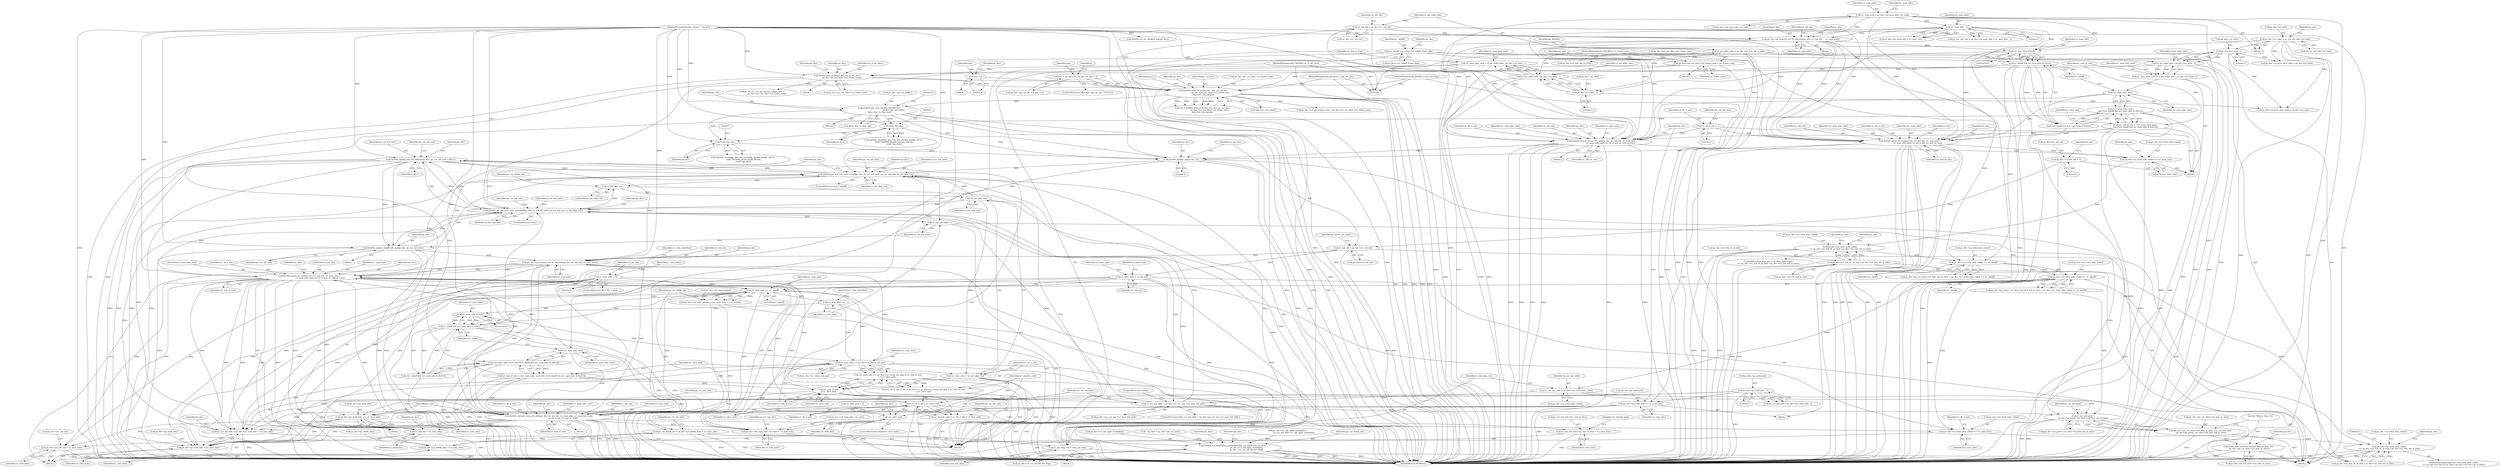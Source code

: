 digraph "0_Android_4a524d3a8ae9aa20c36430008e6bd429443f8f1d_1@API" {
"1001061" [label="(Call,ih264d_update_nnz_for_skipmb(ps_dec, ps_cur_mb_info, CAVLC))"];
"1000990" [label="(Call,ih264d_get_mb_info_cavlc_mbaff(ps_dec, i2_cur_mb_addr, ps_cur_mb_info, i2_mb_skip_run))"];
"1001061" [label="(Call,ih264d_update_nnz_for_skipmb(ps_dec, ps_cur_mb_info, CAVLC))"];
"1000996" [label="(Call,ih264d_get_mb_info_cavlc_nonmbaff(ps_dec, i2_cur_mb_addr, ps_cur_mb_info, i2_mb_skip_run))"];
"1000892" [label="(Call,ih264d_update_qp(ps_dec, 0))"];
"1000645" [label="(Call,ih264d_decode_recon_tfr_nmb(ps_dec, u1_mb_idx, u1_num_mbs,\n                             u1_num_mbs_next, u1_tfr_n_mb, u1_end_of_row))"];
"1000584" [label="(Call,ps_dec->pf_mvpred_ref_tfr_nby2mb(ps_dec, u1_mb_idx,    u1_num_mbs))"];
"1000130" [label="(MethodParameterIn,dec_struct_t * ps_dec)"];
"1000141" [label="(Call,u1_mb_idx = ps_dec->u1_mb_idx)"];
"1000487" [label="(Call,u1_num_mbs = ps_dec->u4_num_mbs_cur_nmb)"];
"1000501" [label="(Call,u1_num_mbs - 1)"];
"1000612" [label="(Call,u1_num_mbs & 0x01)"];
"1000607" [label="(Call,!u1_num_mbs_next)"];
"1000595" [label="(Call,u1_num_mbs_next = i2_pic_wdin_mbs - ps_dec->u2_mbx - 1)"];
"1000597" [label="(Call,i2_pic_wdin_mbs - ps_dec->u2_mbx - 1)"];
"1000150" [label="(Call,i2_pic_wdin_mbs = ps_dec->u2_frm_wd_in_mbs)"];
"1000599" [label="(Call,ps_dec->u2_mbx - 1)"];
"1000538" [label="(Call,ps_dec->u2_mbx = ps_cur_mb_info->u2_mbx)"];
"1000618" [label="(Call,u1_tfr_n_mb = 1)"];
"1000604" [label="(Call,u1_end_of_row = (!u1_num_mbs_next)\n && (!(u1_mbaff && (u1_num_mbs & 0x01))))"];
"1000606" [label="(Call,(!u1_num_mbs_next)\n && (!(u1_mbaff && (u1_num_mbs & 0x01))))"];
"1000609" [label="(Call,!(u1_mbaff && (u1_num_mbs & 0x01)))"];
"1000610" [label="(Call,u1_mbaff && (u1_num_mbs & 0x01))"];
"1000189" [label="(Call,u1_mbaff = ps_slice->u1_mbaff_frame_flag)"];
"1000631" [label="(Call,ih264d_parse_tfr_nmb(ps_dec, u1_mb_idx, u1_num_mbs,\n                            u1_num_mbs_next, u1_tfr_n_mb, u1_end_of_row))"];
"1000412" [label="(Call,(void *)ps_dec)"];
"1000357" [label="(Call,ih264d_get_next_display_field(ps_dec,\n                                              ps_dec->ps_out_buffer,\n &(ps_dec->s_disp_op)))"];
"1000318" [label="(Call,ih264d_start_of_pic(ps_dec, poc, ps_cur_poc,\n                        ps_dec->ps_cur_slice->u2_frame_num,\n &ps_dec->ps_pps[j]))"];
"1000227" [label="(Call,ih264d_end_of_pic(ps_dec, u1_is_idr_slice,\n                ps_dec->ps_cur_slice->u2_frame_num))"];
"1000132" [label="(MethodParameterIn,UWORD8 u1_is_idr_slice)"];
"1000214" [label="(Call,ps_dec->ps_cur_slice->u2_frame_num = u2_frame_num)"];
"1000133" [label="(MethodParameterIn,UWORD16 u2_frame_num)"];
"1000250" [label="(Call,poc = 0)"];
"1000281" [label="(Call,poc = ps_dec->ps_cur_pic->i4_poc + 2)"];
"1000134" [label="(MethodParameterIn,pocstruct_t *ps_cur_poc)"];
"1000456" [label="(Call,(void *)ps_dec)"];
"1001172" [label="(Call,ih264d_parse_tfr_nmb(ps_dec, u1_mb_idx, u1_num_mbs,\n                                     u1_num_mbs_next, u1_tfr_n_mb, u1_end_of_row))"];
"1001148" [label="(Call,ps_dec->pf_mvpred_ref_tfr_nby2mb(ps_dec, u1_mb_idx, u1_num_mbs))"];
"1001089" [label="(Call,ih264d_update_mbaff_left_nnz(ps_dec, ps_cur_mb_info))"];
"1001203" [label="(Call,u1_mb_idx = u1_num_mbs)"];
"1001200" [label="(Call,u1_num_mbs = 0)"];
"1001186" [label="(Call,ih264d_decode_recon_tfr_nmb(ps_dec, u1_mb_idx, u1_num_mbs, u1_num_mbs_next,\n                                             u1_tfr_n_mb, u1_end_of_row))"];
"1001112" [label="(Call,!u1_num_mbs_next)"];
"1001100" [label="(Call,u1_num_mbs_next = i2_pic_wdin_mbs - ps_dec->u2_mbx - 1)"];
"1001102" [label="(Call,i2_pic_wdin_mbs - ps_dec->u2_mbx - 1)"];
"1001104" [label="(Call,ps_dec->u2_mbx - 1)"];
"1001137" [label="(Call,u1_tfr_n_mb || u1_slice_end)"];
"1001124" [label="(Call,u1_tfr_n_mb = (u1_num_mbs == ps_dec->u1_recon_mb_grp) || u1_end_of_row\n || u1_slice_end)"];
"1001126" [label="(Call,(u1_num_mbs == ps_dec->u1_recon_mb_grp) || u1_end_of_row\n || u1_slice_end)"];
"1001127" [label="(Call,u1_num_mbs == ps_dec->u1_recon_mb_grp)"];
"1001117" [label="(Call,u1_num_mbs & 0x01)"];
"1001094" [label="(Call,u1_num_mbs++)"];
"1000963" [label="(Call,u1_num_mbs >> u1_mbaff)"];
"1000905" [label="(Call,u1_num_mbs = u1_mb_idx)"];
"1000895" [label="(Call,u1_mb_idx = ps_dec->u1_mb_idx)"];
"1000657" [label="(Call,ps_dec->u1_mb_idx = 0)"];
"1001115" [label="(Call,u1_mbaff && (u1_num_mbs & 0x01))"];
"1000809" [label="(Call,ps_dec->u2_total_mbs_coded << u1_mbaff)"];
"1000783" [label="(Call,ps_dec->u2_total_mbs_coded << u1_mbaff)"];
"1000668" [label="(Call,ps_dec->u2_total_mbs_coded\n >= ps_dec->u2_frm_ht_in_mbs * ps_dec->u2_frm_wd_in_mbs)"];
"1000652" [label="(Call,ps_dec->u2_total_mbs_coded += u1_num_mbs)"];
"1000672" [label="(Call,ps_dec->u2_frm_ht_in_mbs * ps_dec->u2_frm_wd_in_mbs)"];
"1001132" [label="(Call,u1_end_of_row\n || u1_slice_end)"];
"1001109" [label="(Call,u1_end_of_row = (!u1_num_mbs_next) && (!(u1_mbaff && (u1_num_mbs & 0x01))))"];
"1001111" [label="(Call,(!u1_num_mbs_next) && (!(u1_mbaff && (u1_num_mbs & 0x01))))"];
"1001114" [label="(Call,!(u1_mbaff && (u1_num_mbs & 0x01)))"];
"1001120" [label="(Call,u1_slice_end = !i2_mb_skip_run)"];
"1001122" [label="(Call,!i2_mb_skip_run)"];
"1001077" [label="(Call,i2_mb_skip_run--)"];
"1000934" [label="(Call,i2_cur_mb_addr > ps_dec->ps_cur_sps->u2_max_mb_addr)"];
"1000920" [label="(Call,i2_cur_mb_addr = ps_dec->u2_total_mbs_coded)"];
"1001092" [label="(Call,i2_cur_mb_addr++)"];
"1000942" [label="(Call,ps_cur_mb_info = ps_dec->ps_nmb_info + u1_num_mbs)"];
"1000638" [label="(Call,ps_dec->ps_nmb_info += u1_num_mbs)"];
"1000513" [label="(Call,ps_dec->ps_nmb_info - 1)"];
"1001179" [label="(Call,ps_dec->ps_nmb_info +=  u1_num_mbs)"];
"1000925" [label="(Call,i2_mb_skip_run = num_mb_skip)"];
"1000131" [label="(MethodParameterIn,WORD32 num_mb_skip)"];
"1000929" [label="(Call,!u1_slice_end)"];
"1001135" [label="(Call,u1_decode_nmb = u1_tfr_n_mb || u1_slice_end)"];
"1001140" [label="(Call,ps_cur_mb_info->u1_end_of_slice = u1_slice_end)"];
"1000944" [label="(Call,ps_dec->ps_nmb_info + u1_num_mbs)"];
"1000949" [label="(Call,ps_dec->u4_num_mbs_cur_nmb = u1_num_mbs)"];
"1000959" [label="(Call,ps_dec->u4_num_pmbair = (u1_num_mbs >> u1_mbaff))"];
"1000966" [label="(Call,ps_cur_deblk_mb = ps_dec->ps_deblk_mbn + u1_num_mbs)"];
"1001008" [label="(Call,ih264d_set_deblocking_parameters(ps_cur_deblk_mb, ps_slice,\n                                             ps_dec->u1_mb_ngbr_availablity,\n                                             ps_dec->u1_cur_mb_fld_dec_flag))"];
"1000968" [label="(Call,ps_dec->ps_deblk_mbn + u1_num_mbs)"];
"1001193" [label="(Call,ps_dec->u2_total_mbs_coded += u1_num_mbs)"];
"1001265" [label="(Call,ps_dec->u2_total_mbs_coded\n >= ps_dec->u2_frm_ht_in_mbs * ps_dec->u2_frm_wd_in_mbs)"];
"1001206" [label="(Call,ps_dec->u1_mb_idx = u1_num_mbs)"];
"1001222" [label="(Call,i2_cur_mb_addr\n - ps_dec->ps_parse_cur_slice->u4_first_mb_in_slice)"];
"1001216" [label="(Call,ps_dec->ps_cur_slice->u4_mbs_in_slice = i2_cur_mb_addr\n - ps_dec->ps_parse_cur_slice->u4_first_mb_in_slice)"];
"1001229" [label="(Call,H264_DEC_DEBUG_PRINT(\"Mbs in slice: %d\n\", ps_dec->ps_cur_slice->u4_mbs_in_slice))"];
"1000227" [label="(Call,ih264d_end_of_pic(ps_dec, u1_is_idr_slice,\n                ps_dec->ps_cur_slice->u2_frame_num))"];
"1000133" [label="(MethodParameterIn,UWORD16 u2_frame_num)"];
"1001109" [label="(Call,u1_end_of_row = (!u1_num_mbs_next) && (!(u1_mbaff && (u1_num_mbs & 0x01))))"];
"1000359" [label="(Call,ps_dec->ps_out_buffer)"];
"1001116" [label="(Identifier,u1_mbaff)"];
"1000597" [label="(Call,i2_pic_wdin_mbs - ps_dec->u2_mbx - 1)"];
"1000967" [label="(Identifier,ps_cur_deblk_mb)"];
"1001101" [label="(Identifier,u1_num_mbs_next)"];
"1000458" [label="(Identifier,ps_dec)"];
"1001153" [label="(Identifier,u1_num_mbsNby2)"];
"1001183" [label="(Identifier,u1_num_mbs)"];
"1000604" [label="(Call,u1_end_of_row = (!u1_num_mbs_next)\n && (!(u1_mbaff && (u1_num_mbs & 0x01))))"];
"1001250" [label="(Call,ps_dec->i2_prev_slice_mbx = ps_dec->u2_mbx)"];
"1000997" [label="(Identifier,ps_dec)"];
"1001147" [label="(Block,)"];
"1001014" [label="(Call,ps_dec->u1_cur_mb_fld_dec_flag)"];
"1000497" [label="(Call,ps_dec->ps_nmb_info + u1_num_mbs - 1)"];
"1000456" [label="(Call,(void *)ps_dec)"];
"1001088" [label="(Block,)"];
"1001203" [label="(Call,u1_mb_idx = u1_num_mbs)"];
"1000691" [label="(Call,ps_dec->i2_prev_slice_mbx = ps_dec->u2_mbx)"];
"1001229" [label="(Call,H264_DEC_DEBUG_PRINT(\"Mbs in slice: %d\n\", ps_dec->ps_cur_slice->u4_mbs_in_slice))"];
"1000664" [label="(Identifier,ps_dec)"];
"1000972" [label="(Identifier,u1_num_mbs)"];
"1000131" [label="(MethodParameterIn,WORD32 num_mb_skip)"];
"1001102" [label="(Call,i2_pic_wdin_mbs - ps_dec->u2_mbx - 1)"];
"1000991" [label="(Identifier,ps_dec)"];
"1000906" [label="(Identifier,u1_num_mbs)"];
"1000950" [label="(Call,ps_dec->u4_num_mbs_cur_nmb)"];
"1000893" [label="(Identifier,ps_dec)"];
"1001121" [label="(Identifier,u1_slice_end)"];
"1001201" [label="(Identifier,u1_num_mbs)"];
"1001193" [label="(Call,ps_dec->u2_total_mbs_coded += u1_num_mbs)"];
"1000975" [label="(Identifier,ps_cur_mb_info)"];
"1000943" [label="(Identifier,ps_cur_mb_info)"];
"1001181" [label="(Identifier,ps_dec)"];
"1001111" [label="(Call,(!u1_num_mbs_next) && (!(u1_mbaff && (u1_num_mbs & 0x01))))"];
"1001195" [label="(Identifier,ps_dec)"];
"1001204" [label="(Identifier,u1_mb_idx)"];
"1000189" [label="(Call,u1_mbaff = ps_slice->u1_mbaff_frame_flag)"];
"1000964" [label="(Identifier,u1_num_mbs)"];
"1001174" [label="(Identifier,u1_mb_idx)"];
"1000920" [label="(Call,i2_cur_mb_addr = ps_dec->u2_total_mbs_coded)"];
"1000228" [label="(Identifier,ps_dec)"];
"1000635" [label="(Identifier,u1_num_mbs_next)"];
"1000412" [label="(Call,(void *)ps_dec)"];
"1000656" [label="(Identifier,u1_num_mbs)"];
"1000892" [label="(Call,ih264d_update_qp(ps_dec, 0))"];
"1001124" [label="(Call,u1_tfr_n_mb = (u1_num_mbs == ps_dec->u1_recon_mb_grp) || u1_end_of_row\n || u1_slice_end)"];
"1001223" [label="(Identifier,i2_cur_mb_addr)"];
"1000928" [label="(ControlStructure,while(!u1_slice_end))"];
"1001132" [label="(Call,u1_end_of_row\n || u1_slice_end)"];
"1001092" [label="(Call,i2_cur_mb_addr++)"];
"1001284" [label="(MethodReturn,WORD32)"];
"1000488" [label="(Identifier,u1_num_mbs)"];
"1000636" [label="(Identifier,u1_tfr_n_mb)"];
"1001175" [label="(Identifier,u1_num_mbs)"];
"1000934" [label="(Call,i2_cur_mb_addr > ps_dec->ps_cur_sps->u2_max_mb_addr)"];
"1001141" [label="(Call,ps_cur_mb_info->u1_end_of_slice)"];
"1001283" [label="(Literal,0)"];
"1000502" [label="(Identifier,u1_num_mbs)"];
"1000607" [label="(Call,!u1_num_mbs_next)"];
"1000538" [label="(Call,ps_dec->u2_mbx = ps_cur_mb_info->u2_mbx)"];
"1000988" [label="(ControlStructure,if (u1_mbaff))"];
"1001139" [label="(Identifier,u1_slice_end)"];
"1001078" [label="(Identifier,i2_mb_skip_run)"];
"1000414" [label="(Identifier,ps_dec)"];
"1001150" [label="(Identifier,u1_mb_idx)"];
"1000646" [label="(Identifier,ps_dec)"];
"1000599" [label="(Call,ps_dec->u2_mbx - 1)"];
"1001089" [label="(Call,ih264d_update_mbaff_left_nnz(ps_dec, ps_cur_mb_info))"];
"1000598" [label="(Identifier,i2_pic_wdin_mbs)"];
"1000321" [label="(Identifier,ps_cur_poc)"];
"1001224" [label="(Call,ps_dec->ps_parse_cur_slice->u4_first_mb_in_slice)"];
"1001127" [label="(Call,u1_num_mbs == ps_dec->u1_recon_mb_grp)"];
"1000897" [label="(Call,ps_dec->u1_mb_idx)"];
"1000648" [label="(Identifier,u1_num_mbs)"];
"1001207" [label="(Call,ps_dec->u1_mb_idx)"];
"1000618" [label="(Call,u1_tfr_n_mb = 1)"];
"1000960" [label="(Call,ps_dec->u4_num_pmbair)"];
"1000205" [label="(Call,ih264d_err_pic_dispbuf_mgr(ps_dec))"];
"1000944" [label="(Call,ps_dec->ps_nmb_info + u1_num_mbs)"];
"1000501" [label="(Call,u1_num_mbs - 1)"];
"1001173" [label="(Identifier,ps_dec)"];
"1000616" [label="(Identifier,u1_slice_end)"];
"1000965" [label="(Identifier,u1_mbaff)"];
"1001133" [label="(Identifier,u1_end_of_row)"];
"1000136" [label="(Block,)"];
"1001222" [label="(Call,i2_cur_mb_addr\n - ps_dec->ps_parse_cur_slice->u4_first_mb_in_slice)"];
"1000224" [label="(Identifier,ps_dec)"];
"1001100" [label="(Call,u1_num_mbs_next = i2_pic_wdin_mbs - ps_dec->u2_mbx - 1)"];
"1000275" [label="(ControlStructure,if(ps_dec->ps_cur_pic != NULL))"];
"1001103" [label="(Identifier,i2_pic_wdin_mbs)"];
"1000651" [label="(Identifier,u1_end_of_row)"];
"1000926" [label="(Identifier,i2_mb_skip_run)"];
"1000959" [label="(Call,ps_dec->u4_num_pmbair = (u1_num_mbs >> u1_mbaff))"];
"1000931" [label="(Block,)"];
"1000642" [label="(Identifier,u1_num_mbs)"];
"1000963" [label="(Call,u1_num_mbs >> u1_mbaff)"];
"1001110" [label="(Identifier,u1_end_of_row)"];
"1000357" [label="(Call,ih264d_get_next_display_field(ps_dec,\n                                              ps_dec->ps_out_buffer,\n &(ps_dec->s_disp_op)))"];
"1000250" [label="(Call,poc = 0)"];
"1001144" [label="(Identifier,u1_slice_end)"];
"1001112" [label="(Call,!u1_num_mbs_next)"];
"1000362" [label="(Call,&(ps_dec->s_disp_op))"];
"1000132" [label="(MethodParameterIn,UWORD8 u1_is_idr_slice)"];
"1000612" [label="(Call,u1_num_mbs & 0x01)"];
"1000246" [label="(Block,)"];
"1000404" [label="(Call,ithread_create(ps_dec->pv_dec_thread_handle, NULL,\n (void *)ih264d_decode_picture_thread,\n (void *)ps_dec))"];
"1000322" [label="(Call,ps_dec->ps_cur_slice->u2_frame_num)"];
"1001140" [label="(Call,ps_cur_mb_info->u1_end_of_slice = u1_slice_end)"];
"1001178" [label="(Identifier,u1_end_of_row)"];
"1000813" [label="(Identifier,u1_mbaff)"];
"1001010" [label="(Identifier,ps_slice)"];
"1000570" [label="(Block,)"];
"1001266" [label="(Call,ps_dec->u2_total_mbs_coded)"];
"1000682" [label="(Identifier,ps_dec)"];
"1001019" [label="(Identifier,ps_dec)"];
"1000517" [label="(Literal,1)"];
"1000542" [label="(Call,ps_cur_mb_info->u2_mbx)"];
"1001179" [label="(Call,ps_dec->ps_nmb_info +=  u1_num_mbs)"];
"1001004" [label="(Identifier,ps_dec)"];
"1000191" [label="(Call,ps_slice->u1_mbaff_frame_flag)"];
"1000909" [label="(Identifier,u1_slice_end)"];
"1001200" [label="(Call,u1_num_mbs = 0)"];
"1000235" [label="(Call,ps_dec->s_cur_pic_poc.u2_frame_num =\n                ps_dec->ps_cur_slice->u2_frame_num)"];
"1000282" [label="(Identifier,poc)"];
"1001189" [label="(Identifier,u1_num_mbs)"];
"1000448" [label="(Call,ithread_create(ps_dec->pv_bs_deblk_thread_handle, NULL,\n (void *)ih264d_recon_deblk_thread,\n (void *)ps_dec))"];
"1000634" [label="(Identifier,u1_num_mbs)"];
"1000907" [label="(Identifier,u1_mb_idx)"];
"1000143" [label="(Call,ps_dec->u1_mb_idx)"];
"1000613" [label="(Identifier,u1_num_mbs)"];
"1000995" [label="(ControlStructure,else)"];
"1000291" [label="(Identifier,j)"];
"1001216" [label="(Call,ps_dec->ps_cur_slice->u4_mbs_in_slice = i2_cur_mb_addr\n - ps_dec->ps_parse_cur_slice->u4_first_mb_in_slice)"];
"1000966" [label="(Call,ps_cur_deblk_mb = ps_dec->ps_deblk_mbn + u1_num_mbs)"];
"1001191" [label="(Identifier,u1_tfr_n_mb)"];
"1000809" [label="(Call,ps_dec->u2_total_mbs_coded << u1_mbaff)"];
"1000644" [label="(Block,)"];
"1000142" [label="(Identifier,u1_mb_idx)"];
"1000489" [label="(Call,ps_dec->u4_num_mbs_cur_nmb)"];
"1000587" [label="(Identifier,u1_num_mbs)"];
"1000318" [label="(Call,ih264d_start_of_pic(ps_dec, poc, ps_cur_poc,\n                        ps_dec->ps_cur_slice->u2_frame_num,\n &ps_dec->ps_pps[j]))"];
"1001171" [label="(Block,)"];
"1000936" [label="(Call,ps_dec->ps_cur_sps->u2_max_mb_addr)"];
"1000658" [label="(Call,ps_dec->u1_mb_idx)"];
"1000614" [label="(Literal,0x01)"];
"1000654" [label="(Identifier,ps_dec)"];
"1000667" [label="(ControlStructure,if(ps_dec->u2_total_mbs_coded\n >= ps_dec->u2_frm_ht_in_mbs * ps_dec->u2_frm_wd_in_mbs))"];
"1000794" [label="(Call,ps_dec->u2_prv_frame_num = ps_dec->ps_cur_slice->u2_frame_num)"];
"1001108" [label="(Literal,1)"];
"1001000" [label="(Identifier,i2_mb_skip_run)"];
"1000653" [label="(Call,ps_dec->u2_total_mbs_coded)"];
"1001187" [label="(Identifier,ps_dec)"];
"1000584" [label="(Call,ps_dec->pf_mvpred_ref_tfr_nby2mb(ps_dec, u1_mb_idx,    u1_num_mbs))"];
"1001205" [label="(Identifier,u1_num_mbs)"];
"1001064" [label="(Identifier,CAVLC)"];
"1000608" [label="(Identifier,u1_num_mbs_next)"];
"1000908" [label="(Call,u1_slice_end = 0)"];
"1000925" [label="(Call,i2_mb_skip_run = num_mb_skip)"];
"1001117" [label="(Call,u1_num_mbs & 0x01)"];
"1001126" [label="(Call,(u1_num_mbs == ps_dec->u1_recon_mb_grp) || u1_end_of_row\n || u1_slice_end)"];
"1000251" [label="(Identifier,poc)"];
"1000256" [label="(Identifier,ps_dec)"];
"1000215" [label="(Call,ps_dec->ps_cur_slice->u2_frame_num)"];
"1001142" [label="(Identifier,ps_cur_mb_info)"];
"1000631" [label="(Call,ih264d_parse_tfr_nmb(ps_dec, u1_mb_idx, u1_num_mbs,\n                            u1_num_mbs_next, u1_tfr_n_mb, u1_end_of_row))"];
"1000637" [label="(Identifier,u1_end_of_row)"];
"1001093" [label="(Identifier,i2_cur_mb_addr)"];
"1000953" [label="(Identifier,u1_num_mbs)"];
"1001105" [label="(Call,ps_dec->u2_mbx)"];
"1000226" [label="(Block,)"];
"1000668" [label="(Call,ps_dec->u2_total_mbs_coded\n >= ps_dec->u2_frm_ht_in_mbs * ps_dec->u2_frm_wd_in_mbs)"];
"1000645" [label="(Call,ih264d_decode_recon_tfr_nmb(ps_dec, u1_mb_idx, u1_num_mbs,\n                             u1_num_mbs_next, u1_tfr_n_mb, u1_end_of_row))"];
"1000810" [label="(Call,ps_dec->u2_total_mbs_coded)"];
"1001208" [label="(Identifier,ps_dec)"];
"1001129" [label="(Call,ps_dec->u1_recon_mb_grp)"];
"1001269" [label="(Call,ps_dec->u2_frm_ht_in_mbs * ps_dec->u2_frm_wd_in_mbs)"];
"1000630" [label="(Block,)"];
"1001123" [label="(Identifier,i2_mb_skip_run)"];
"1001180" [label="(Call,ps_dec->ps_nmb_info)"];
"1000956" [label="(Identifier,ps_cur_mb_info)"];
"1000547" [label="(Identifier,ps_dec)"];
"1001264" [label="(ControlStructure,if(ps_dec->u2_total_mbs_coded\n >= ps_dec->u2_frm_ht_in_mbs * ps_dec->u2_frm_wd_in_mbs))"];
"1001149" [label="(Identifier,ps_dec)"];
"1000927" [label="(Identifier,num_mb_skip)"];
"1000994" [label="(Identifier,i2_mb_skip_run)"];
"1001104" [label="(Call,ps_dec->u2_mbx - 1)"];
"1001007" [label="(Block,)"];
"1001148" [label="(Call,ps_dec->pf_mvpred_ref_tfr_nby2mb(ps_dec, u1_mb_idx, u1_num_mbs))"];
"1000996" [label="(Call,ih264d_get_mb_info_cavlc_nonmbaff(ps_dec, i2_cur_mb_addr, ps_cur_mb_info, i2_mb_skip_run))"];
"1000901" [label="(Identifier,ps_parse_mb_data)"];
"1001210" [label="(Identifier,u1_num_mbs)"];
"1000935" [label="(Identifier,i2_cur_mb_addr)"];
"1000596" [label="(Identifier,u1_num_mbs_next)"];
"1000784" [label="(Call,ps_dec->u2_total_mbs_coded)"];
"1001097" [label="(Identifier,u1_num_mbsNby2)"];
"1000152" [label="(Call,ps_dec->u2_frm_wd_in_mbs)"];
"1000632" [label="(Identifier,ps_dec)"];
"1001186" [label="(Call,ih264d_decode_recon_tfr_nmb(ps_dec, u1_mb_idx, u1_num_mbs, u1_num_mbs_next,\n                                             u1_tfr_n_mb, u1_end_of_row))"];
"1001119" [label="(Literal,0x01)"];
"1000230" [label="(Call,ps_dec->ps_cur_slice->u2_frame_num)"];
"1000595" [label="(Call,u1_num_mbs_next = i2_pic_wdin_mbs - ps_dec->u2_mbx - 1)"];
"1001062" [label="(Identifier,ps_dec)"];
"1000930" [label="(Identifier,u1_slice_end)"];
"1000659" [label="(Identifier,ps_dec)"];
"1000229" [label="(Identifier,u1_is_idr_slice)"];
"1000672" [label="(Call,ps_dec->u2_frm_ht_in_mbs * ps_dec->u2_frm_wd_in_mbs)"];
"1001190" [label="(Identifier,u1_num_mbs_next)"];
"1001238" [label="(Identifier,ps_dec)"];
"1000511" [label="(Call,ps_cur_mb_info = ps_dec->ps_nmb_info - 1)"];
"1001137" [label="(Call,u1_tfr_n_mb || u1_slice_end)"];
"1000945" [label="(Call,ps_dec->ps_nmb_info)"];
"1000151" [label="(Identifier,i2_pic_wdin_mbs)"];
"1000585" [label="(Identifier,ps_dec)"];
"1001231" [label="(Call,ps_dec->ps_cur_slice->u4_mbs_in_slice)"];
"1000583" [label="(Block,)"];
"1001176" [label="(Identifier,u1_num_mbs_next)"];
"1001172" [label="(Call,ih264d_parse_tfr_nmb(ps_dec, u1_mb_idx, u1_num_mbs,\n                                     u1_num_mbs_next, u1_tfr_n_mb, u1_end_of_row))"];
"1001199" [label="(Identifier,u1_tfr_n_mb)"];
"1001091" [label="(Identifier,ps_cur_mb_info)"];
"1000606" [label="(Call,(!u1_num_mbs_next)\n && (!(u1_mbaff && (u1_num_mbs & 0x01))))"];
"1000949" [label="(Call,ps_dec->u4_num_mbs_cur_nmb = u1_num_mbs)"];
"1000650" [label="(Identifier,u1_tfr_n_mb)"];
"1000238" [label="(Identifier,ps_dec)"];
"1000661" [label="(Literal,0)"];
"1000545" [label="(Call,ps_dec->u1_mb_ngbr_availablity =\n                    ps_cur_mb_info->u1_mb_ngbr_availablity)"];
"1001115" [label="(Call,u1_mbaff && (u1_num_mbs & 0x01))"];
"1000495" [label="(Call,ps_cur_mb_info = ps_dec->ps_nmb_info + u1_num_mbs - 1)"];
"1000320" [label="(Identifier,poc)"];
"1001090" [label="(Identifier,ps_dec)"];
"1000610" [label="(Call,u1_mbaff && (u1_num_mbs & 0x01))"];
"1001122" [label="(Call,!i2_mb_skip_run)"];
"1000220" [label="(Identifier,u2_frame_num)"];
"1000368" [label="(Literal,0)"];
"1001188" [label="(Identifier,u1_mb_idx)"];
"1000905" [label="(Call,u1_num_mbs = u1_mb_idx)"];
"1000941" [label="(ControlStructure,break;)"];
"1000929" [label="(Call,!u1_slice_end)"];
"1000640" [label="(Identifier,ps_dec)"];
"1001230" [label="(Literal,\"Mbs in slice: %d\n\")"];
"1000933" [label="(ControlStructure,if(i2_cur_mb_addr > ps_dec->ps_cur_sps->u2_max_mb_addr))"];
"1001213" [label="(Identifier,ps_dec)"];
"1000214" [label="(Call,ps_dec->ps_cur_slice->u2_frame_num = u2_frame_num)"];
"1000487" [label="(Call,u1_num_mbs = ps_dec->u4_num_mbs_cur_nmb)"];
"1001095" [label="(Identifier,u1_num_mbs)"];
"1000358" [label="(Identifier,ps_dec)"];
"1000894" [label="(Literal,0)"];
"1001136" [label="(Identifier,u1_decode_nmb)"];
"1000673" [label="(Call,ps_dec->u2_frm_ht_in_mbs)"];
"1001192" [label="(Identifier,u1_end_of_row)"];
"1000895" [label="(Call,u1_mb_idx = ps_dec->u1_mb_idx)"];
"1000657" [label="(Call,ps_dec->u1_mb_idx = 0)"];
"1000652" [label="(Call,ps_dec->u2_total_mbs_coded += u1_num_mbs)"];
"1001134" [label="(Identifier,u1_slice_end)"];
"1000283" [label="(Call,ps_dec->ps_cur_pic->i4_poc + 2)"];
"1000600" [label="(Call,ps_dec->u2_mbx)"];
"1000134" [label="(MethodParameterIn,pocstruct_t *ps_cur_poc)"];
"1000252" [label="(Literal,0)"];
"1001202" [label="(Literal,0)"];
"1000623" [label="(Identifier,ps_cur_mb_info)"];
"1000503" [label="(Literal,1)"];
"1001146" [label="(Identifier,u1_decode_nmb)"];
"1001177" [label="(Identifier,u1_tfr_n_mb)"];
"1000948" [label="(Identifier,u1_num_mbs)"];
"1000609" [label="(Call,!(u1_mbaff && (u1_num_mbs & 0x01)))"];
"1000689" [label="(Identifier,ps_dec)"];
"1000213" [label="(Block,)"];
"1001008" [label="(Call,ih264d_set_deblocking_parameters(ps_cur_deblk_mb, ps_slice,\n                                             ps_dec->u1_mb_ngbr_availablity,\n                                             ps_dec->u1_cur_mb_fld_dec_flag))"];
"1000676" [label="(Call,ps_dec->u2_frm_wd_in_mbs)"];
"1001185" [label="(Block,)"];
"1000486" [label="(Block,)"];
"1000316" [label="(Call,ret = ih264d_start_of_pic(ps_dec, poc, ps_cur_poc,\n                        ps_dec->ps_cur_slice->u2_frame_num,\n &ps_dec->ps_pps[j]))"];
"1001094" [label="(Call,u1_num_mbs++)"];
"1000969" [label="(Call,ps_dec->ps_deblk_mbn)"];
"1000649" [label="(Identifier,u1_num_mbs_next)"];
"1000669" [label="(Call,ps_dec->u2_total_mbs_coded)"];
"1001135" [label="(Call,u1_decode_nmb = u1_tfr_n_mb || u1_slice_end)"];
"1000513" [label="(Call,ps_dec->ps_nmb_info - 1)"];
"1000159" [label="(Identifier,ps_bitstrm)"];
"1001206" [label="(Call,ps_dec->u1_mb_idx = u1_num_mbs)"];
"1000999" [label="(Identifier,ps_cur_mb_info)"];
"1000327" [label="(Call,&ps_dec->ps_pps[j])"];
"1000922" [label="(Call,ps_dec->u2_total_mbs_coded)"];
"1001125" [label="(Identifier,u1_tfr_n_mb)"];
"1001217" [label="(Call,ps_dec->ps_cur_slice->u4_mbs_in_slice)"];
"1001009" [label="(Identifier,ps_cur_deblk_mb)"];
"1001011" [label="(Call,ps_dec->u1_mb_ngbr_availablity)"];
"1001113" [label="(Identifier,u1_num_mbs_next)"];
"1001120" [label="(Call,u1_slice_end = !i2_mb_skip_run)"];
"1001138" [label="(Identifier,u1_tfr_n_mb)"];
"1000586" [label="(Identifier,u1_mb_idx)"];
"1000493" [label="(Identifier,u1_num_mbs)"];
"1000190" [label="(Identifier,u1_mbaff)"];
"1001194" [label="(Call,ps_dec->u2_total_mbs_coded)"];
"1001063" [label="(Identifier,ps_cur_mb_info)"];
"1000951" [label="(Identifier,ps_dec)"];
"1000803" [label="(Call,ps_dec->ps_parse_cur_slice->u4_first_mb_in_slice = ps_dec->u2_total_mbs_coded << u1_mbaff)"];
"1001081" [label="(Identifier,ps_cur_deblk_mb)"];
"1001151" [label="(Identifier,u1_num_mbs)"];
"1000777" [label="(Call,ps_dec->ps_cur_slice->u2_first_mb_in_slice = ps_dec->u2_total_mbs_coded << u1_mbaff)"];
"1000141" [label="(Call,u1_mb_idx = ps_dec->u1_mb_idx)"];
"1000968" [label="(Call,ps_dec->ps_deblk_mbn + u1_num_mbs)"];
"1000200" [label="(Identifier,ps_dec)"];
"1001114" [label="(Call,!(u1_mbaff && (u1_num_mbs & 0x01)))"];
"1001061" [label="(Call,ih264d_update_nnz_for_skipmb(ps_dec, ps_cur_mb_info, CAVLC))"];
"1000638" [label="(Call,ps_dec->ps_nmb_info += u1_num_mbs)"];
"1000942" [label="(Call,ps_cur_mb_info = ps_dec->ps_nmb_info + u1_num_mbs)"];
"1000998" [label="(Identifier,i2_cur_mb_addr)"];
"1000647" [label="(Identifier,u1_mb_idx)"];
"1001197" [label="(Identifier,u1_num_mbs)"];
"1000620" [label="(Literal,1)"];
"1000783" [label="(Call,ps_dec->u2_total_mbs_coded << u1_mbaff)"];
"1001265" [label="(Call,ps_dec->u2_total_mbs_coded\n >= ps_dec->u2_frm_ht_in_mbs * ps_dec->u2_frm_wd_in_mbs)"];
"1000619" [label="(Identifier,u1_tfr_n_mb)"];
"1000639" [label="(Call,ps_dec->ps_nmb_info)"];
"1001279" [label="(Identifier,ps_dec)"];
"1000539" [label="(Call,ps_dec->u2_mbx)"];
"1000990" [label="(Call,ih264d_get_mb_info_cavlc_mbaff(ps_dec, i2_cur_mb_addr, ps_cur_mb_info, i2_mb_skip_run))"];
"1000633" [label="(Identifier,u1_mb_idx)"];
"1001128" [label="(Identifier,u1_num_mbs)"];
"1000590" [label="(Identifier,ps_dec)"];
"1000896" [label="(Identifier,u1_mb_idx)"];
"1000603" [label="(Literal,1)"];
"1000605" [label="(Identifier,u1_end_of_row)"];
"1000992" [label="(Identifier,i2_cur_mb_addr)"];
"1000921" [label="(Identifier,i2_cur_mb_addr)"];
"1000150" [label="(Call,i2_pic_wdin_mbs = ps_dec->u2_frm_wd_in_mbs)"];
"1000993" [label="(Identifier,ps_cur_mb_info)"];
"1000164" [label="(Call,* ps_slice = ps_dec->ps_cur_slice)"];
"1001068" [label="(Identifier,ps_cur_mb_info)"];
"1000514" [label="(Call,ps_dec->ps_nmb_info)"];
"1001198" [label="(ControlStructure,if(u1_tfr_n_mb))"];
"1000130" [label="(MethodParameterIn,dec_struct_t * ps_dec)"];
"1000281" [label="(Call,poc = ps_dec->ps_cur_pic->i4_poc + 2)"];
"1000611" [label="(Identifier,u1_mbaff)"];
"1000787" [label="(Identifier,u1_mbaff)"];
"1001077" [label="(Call,i2_mb_skip_run--)"];
"1000356" [label="(Block,)"];
"1000319" [label="(Identifier,ps_dec)"];
"1001118" [label="(Identifier,u1_num_mbs)"];
"1001061" -> "1000931"  [label="AST: "];
"1001061" -> "1001064"  [label="CFG: "];
"1001062" -> "1001061"  [label="AST: "];
"1001063" -> "1001061"  [label="AST: "];
"1001064" -> "1001061"  [label="AST: "];
"1001068" -> "1001061"  [label="CFG: "];
"1001061" -> "1001284"  [label="DDG: "];
"1001061" -> "1001284"  [label="DDG: "];
"1001061" -> "1001284"  [label="DDG: "];
"1001061" -> "1001284"  [label="DDG: "];
"1001061" -> "1000990"  [label="DDG: "];
"1001061" -> "1000996"  [label="DDG: "];
"1000990" -> "1001061"  [label="DDG: "];
"1000990" -> "1001061"  [label="DDG: "];
"1000996" -> "1001061"  [label="DDG: "];
"1000996" -> "1001061"  [label="DDG: "];
"1000130" -> "1001061"  [label="DDG: "];
"1001061" -> "1001089"  [label="DDG: "];
"1001061" -> "1001089"  [label="DDG: "];
"1001061" -> "1001148"  [label="DDG: "];
"1000990" -> "1000988"  [label="AST: "];
"1000990" -> "1000994"  [label="CFG: "];
"1000991" -> "1000990"  [label="AST: "];
"1000992" -> "1000990"  [label="AST: "];
"1000993" -> "1000990"  [label="AST: "];
"1000994" -> "1000990"  [label="AST: "];
"1001004" -> "1000990"  [label="CFG: "];
"1000990" -> "1001284"  [label="DDG: "];
"1000892" -> "1000990"  [label="DDG: "];
"1001172" -> "1000990"  [label="DDG: "];
"1001089" -> "1000990"  [label="DDG: "];
"1001186" -> "1000990"  [label="DDG: "];
"1000130" -> "1000990"  [label="DDG: "];
"1000934" -> "1000990"  [label="DDG: "];
"1000942" -> "1000990"  [label="DDG: "];
"1000925" -> "1000990"  [label="DDG: "];
"1001122" -> "1000990"  [label="DDG: "];
"1000990" -> "1001077"  [label="DDG: "];
"1000990" -> "1001092"  [label="DDG: "];
"1000996" -> "1000995"  [label="AST: "];
"1000996" -> "1001000"  [label="CFG: "];
"1000997" -> "1000996"  [label="AST: "];
"1000998" -> "1000996"  [label="AST: "];
"1000999" -> "1000996"  [label="AST: "];
"1001000" -> "1000996"  [label="AST: "];
"1001004" -> "1000996"  [label="CFG: "];
"1000996" -> "1001284"  [label="DDG: "];
"1000892" -> "1000996"  [label="DDG: "];
"1001172" -> "1000996"  [label="DDG: "];
"1001089" -> "1000996"  [label="DDG: "];
"1001186" -> "1000996"  [label="DDG: "];
"1000130" -> "1000996"  [label="DDG: "];
"1000934" -> "1000996"  [label="DDG: "];
"1000942" -> "1000996"  [label="DDG: "];
"1000925" -> "1000996"  [label="DDG: "];
"1001122" -> "1000996"  [label="DDG: "];
"1000996" -> "1001077"  [label="DDG: "];
"1000996" -> "1001092"  [label="DDG: "];
"1000892" -> "1000136"  [label="AST: "];
"1000892" -> "1000894"  [label="CFG: "];
"1000893" -> "1000892"  [label="AST: "];
"1000894" -> "1000892"  [label="AST: "];
"1000896" -> "1000892"  [label="CFG: "];
"1000892" -> "1001284"  [label="DDG: "];
"1000892" -> "1001284"  [label="DDG: "];
"1000645" -> "1000892"  [label="DDG: "];
"1000631" -> "1000892"  [label="DDG: "];
"1000412" -> "1000892"  [label="DDG: "];
"1000357" -> "1000892"  [label="DDG: "];
"1000456" -> "1000892"  [label="DDG: "];
"1000130" -> "1000892"  [label="DDG: "];
"1000645" -> "1000644"  [label="AST: "];
"1000645" -> "1000651"  [label="CFG: "];
"1000646" -> "1000645"  [label="AST: "];
"1000647" -> "1000645"  [label="AST: "];
"1000648" -> "1000645"  [label="AST: "];
"1000649" -> "1000645"  [label="AST: "];
"1000650" -> "1000645"  [label="AST: "];
"1000651" -> "1000645"  [label="AST: "];
"1000654" -> "1000645"  [label="CFG: "];
"1000645" -> "1001284"  [label="DDG: "];
"1000645" -> "1001284"  [label="DDG: "];
"1000645" -> "1001284"  [label="DDG: "];
"1000645" -> "1001284"  [label="DDG: "];
"1000645" -> "1001284"  [label="DDG: "];
"1000645" -> "1001284"  [label="DDG: "];
"1000584" -> "1000645"  [label="DDG: "];
"1000584" -> "1000645"  [label="DDG: "];
"1000584" -> "1000645"  [label="DDG: "];
"1000130" -> "1000645"  [label="DDG: "];
"1000141" -> "1000645"  [label="DDG: "];
"1000612" -> "1000645"  [label="DDG: "];
"1000487" -> "1000645"  [label="DDG: "];
"1000501" -> "1000645"  [label="DDG: "];
"1000607" -> "1000645"  [label="DDG: "];
"1000618" -> "1000645"  [label="DDG: "];
"1000604" -> "1000645"  [label="DDG: "];
"1000645" -> "1000652"  [label="DDG: "];
"1000584" -> "1000583"  [label="AST: "];
"1000584" -> "1000587"  [label="CFG: "];
"1000585" -> "1000584"  [label="AST: "];
"1000586" -> "1000584"  [label="AST: "];
"1000587" -> "1000584"  [label="AST: "];
"1000590" -> "1000584"  [label="CFG: "];
"1000584" -> "1001284"  [label="DDG: "];
"1000130" -> "1000584"  [label="DDG: "];
"1000141" -> "1000584"  [label="DDG: "];
"1000487" -> "1000584"  [label="DDG: "];
"1000501" -> "1000584"  [label="DDG: "];
"1000584" -> "1000612"  [label="DDG: "];
"1000584" -> "1000631"  [label="DDG: "];
"1000584" -> "1000631"  [label="DDG: "];
"1000584" -> "1000631"  [label="DDG: "];
"1000130" -> "1000129"  [label="AST: "];
"1000130" -> "1001284"  [label="DDG: "];
"1000130" -> "1000205"  [label="DDG: "];
"1000130" -> "1000227"  [label="DDG: "];
"1000130" -> "1000318"  [label="DDG: "];
"1000130" -> "1000357"  [label="DDG: "];
"1000130" -> "1000412"  [label="DDG: "];
"1000130" -> "1000456"  [label="DDG: "];
"1000130" -> "1000631"  [label="DDG: "];
"1000130" -> "1001089"  [label="DDG: "];
"1000130" -> "1001148"  [label="DDG: "];
"1000130" -> "1001172"  [label="DDG: "];
"1000130" -> "1001186"  [label="DDG: "];
"1000141" -> "1000136"  [label="AST: "];
"1000141" -> "1000143"  [label="CFG: "];
"1000142" -> "1000141"  [label="AST: "];
"1000143" -> "1000141"  [label="AST: "];
"1000151" -> "1000141"  [label="CFG: "];
"1000141" -> "1001284"  [label="DDG: "];
"1000141" -> "1001284"  [label="DDG: "];
"1000141" -> "1000631"  [label="DDG: "];
"1000487" -> "1000486"  [label="AST: "];
"1000487" -> "1000489"  [label="CFG: "];
"1000488" -> "1000487"  [label="AST: "];
"1000489" -> "1000487"  [label="AST: "];
"1000493" -> "1000487"  [label="CFG: "];
"1000487" -> "1001284"  [label="DDG: "];
"1000487" -> "1001284"  [label="DDG: "];
"1000487" -> "1000501"  [label="DDG: "];
"1000487" -> "1000612"  [label="DDG: "];
"1000487" -> "1000631"  [label="DDG: "];
"1000501" -> "1000497"  [label="AST: "];
"1000501" -> "1000503"  [label="CFG: "];
"1000502" -> "1000501"  [label="AST: "];
"1000503" -> "1000501"  [label="AST: "];
"1000497" -> "1000501"  [label="CFG: "];
"1000501" -> "1001284"  [label="DDG: "];
"1000501" -> "1000495"  [label="DDG: "];
"1000501" -> "1000495"  [label="DDG: "];
"1000501" -> "1000497"  [label="DDG: "];
"1000501" -> "1000497"  [label="DDG: "];
"1000501" -> "1000612"  [label="DDG: "];
"1000501" -> "1000631"  [label="DDG: "];
"1000612" -> "1000610"  [label="AST: "];
"1000612" -> "1000614"  [label="CFG: "];
"1000613" -> "1000612"  [label="AST: "];
"1000614" -> "1000612"  [label="AST: "];
"1000610" -> "1000612"  [label="CFG: "];
"1000612" -> "1000610"  [label="DDG: "];
"1000612" -> "1000610"  [label="DDG: "];
"1000612" -> "1000631"  [label="DDG: "];
"1000607" -> "1000606"  [label="AST: "];
"1000607" -> "1000608"  [label="CFG: "];
"1000608" -> "1000607"  [label="AST: "];
"1000611" -> "1000607"  [label="CFG: "];
"1000606" -> "1000607"  [label="CFG: "];
"1000607" -> "1000606"  [label="DDG: "];
"1000595" -> "1000607"  [label="DDG: "];
"1000607" -> "1000631"  [label="DDG: "];
"1000595" -> "1000570"  [label="AST: "];
"1000595" -> "1000597"  [label="CFG: "];
"1000596" -> "1000595"  [label="AST: "];
"1000597" -> "1000595"  [label="AST: "];
"1000605" -> "1000595"  [label="CFG: "];
"1000595" -> "1001284"  [label="DDG: "];
"1000597" -> "1000595"  [label="DDG: "];
"1000597" -> "1000595"  [label="DDG: "];
"1000597" -> "1000599"  [label="CFG: "];
"1000598" -> "1000597"  [label="AST: "];
"1000599" -> "1000597"  [label="AST: "];
"1000597" -> "1001284"  [label="DDG: "];
"1000597" -> "1001284"  [label="DDG: "];
"1000150" -> "1000597"  [label="DDG: "];
"1000599" -> "1000597"  [label="DDG: "];
"1000599" -> "1000597"  [label="DDG: "];
"1000597" -> "1001102"  [label="DDG: "];
"1000150" -> "1000136"  [label="AST: "];
"1000150" -> "1000152"  [label="CFG: "];
"1000151" -> "1000150"  [label="AST: "];
"1000152" -> "1000150"  [label="AST: "];
"1000159" -> "1000150"  [label="CFG: "];
"1000150" -> "1001284"  [label="DDG: "];
"1000150" -> "1001284"  [label="DDG: "];
"1000150" -> "1001102"  [label="DDG: "];
"1000599" -> "1000603"  [label="CFG: "];
"1000600" -> "1000599"  [label="AST: "];
"1000603" -> "1000599"  [label="AST: "];
"1000599" -> "1001284"  [label="DDG: "];
"1000538" -> "1000599"  [label="DDG: "];
"1000599" -> "1000691"  [label="DDG: "];
"1000599" -> "1001104"  [label="DDG: "];
"1000599" -> "1001250"  [label="DDG: "];
"1000538" -> "1000486"  [label="AST: "];
"1000538" -> "1000542"  [label="CFG: "];
"1000539" -> "1000538"  [label="AST: "];
"1000542" -> "1000538"  [label="AST: "];
"1000547" -> "1000538"  [label="CFG: "];
"1000538" -> "1001284"  [label="DDG: "];
"1000538" -> "1001284"  [label="DDG: "];
"1000538" -> "1000691"  [label="DDG: "];
"1000538" -> "1001104"  [label="DDG: "];
"1000538" -> "1001250"  [label="DDG: "];
"1000618" -> "1000570"  [label="AST: "];
"1000618" -> "1000620"  [label="CFG: "];
"1000619" -> "1000618"  [label="AST: "];
"1000620" -> "1000618"  [label="AST: "];
"1000623" -> "1000618"  [label="CFG: "];
"1000618" -> "1000631"  [label="DDG: "];
"1000604" -> "1000570"  [label="AST: "];
"1000604" -> "1000606"  [label="CFG: "];
"1000605" -> "1000604"  [label="AST: "];
"1000606" -> "1000604"  [label="AST: "];
"1000616" -> "1000604"  [label="CFG: "];
"1000604" -> "1001284"  [label="DDG: "];
"1000606" -> "1000604"  [label="DDG: "];
"1000606" -> "1000604"  [label="DDG: "];
"1000604" -> "1000631"  [label="DDG: "];
"1000606" -> "1000609"  [label="CFG: "];
"1000609" -> "1000606"  [label="AST: "];
"1000606" -> "1001284"  [label="DDG: "];
"1000606" -> "1001284"  [label="DDG: "];
"1000609" -> "1000606"  [label="DDG: "];
"1000606" -> "1001111"  [label="DDG: "];
"1000609" -> "1000610"  [label="CFG: "];
"1000610" -> "1000609"  [label="AST: "];
"1000609" -> "1001284"  [label="DDG: "];
"1000610" -> "1000609"  [label="DDG: "];
"1000610" -> "1000609"  [label="DDG: "];
"1000610" -> "1000611"  [label="CFG: "];
"1000611" -> "1000610"  [label="AST: "];
"1000610" -> "1001284"  [label="DDG: "];
"1000610" -> "1001284"  [label="DDG: "];
"1000189" -> "1000610"  [label="DDG: "];
"1000610" -> "1000783"  [label="DDG: "];
"1000610" -> "1001115"  [label="DDG: "];
"1000189" -> "1000136"  [label="AST: "];
"1000189" -> "1000191"  [label="CFG: "];
"1000190" -> "1000189"  [label="AST: "];
"1000191" -> "1000189"  [label="AST: "];
"1000200" -> "1000189"  [label="CFG: "];
"1000189" -> "1001284"  [label="DDG: "];
"1000189" -> "1001284"  [label="DDG: "];
"1000189" -> "1000783"  [label="DDG: "];
"1000631" -> "1000630"  [label="AST: "];
"1000631" -> "1000637"  [label="CFG: "];
"1000632" -> "1000631"  [label="AST: "];
"1000633" -> "1000631"  [label="AST: "];
"1000634" -> "1000631"  [label="AST: "];
"1000635" -> "1000631"  [label="AST: "];
"1000636" -> "1000631"  [label="AST: "];
"1000637" -> "1000631"  [label="AST: "];
"1000640" -> "1000631"  [label="CFG: "];
"1000631" -> "1001284"  [label="DDG: "];
"1000631" -> "1001284"  [label="DDG: "];
"1000631" -> "1001284"  [label="DDG: "];
"1000631" -> "1001284"  [label="DDG: "];
"1000631" -> "1001284"  [label="DDG: "];
"1000631" -> "1001284"  [label="DDG: "];
"1000631" -> "1000638"  [label="DDG: "];
"1000631" -> "1000652"  [label="DDG: "];
"1000412" -> "1000404"  [label="AST: "];
"1000412" -> "1000414"  [label="CFG: "];
"1000413" -> "1000412"  [label="AST: "];
"1000414" -> "1000412"  [label="AST: "];
"1000404" -> "1000412"  [label="CFG: "];
"1000412" -> "1000404"  [label="DDG: "];
"1000357" -> "1000412"  [label="DDG: "];
"1000412" -> "1000456"  [label="DDG: "];
"1000357" -> "1000356"  [label="AST: "];
"1000357" -> "1000362"  [label="CFG: "];
"1000358" -> "1000357"  [label="AST: "];
"1000359" -> "1000357"  [label="AST: "];
"1000362" -> "1000357"  [label="AST: "];
"1000368" -> "1000357"  [label="CFG: "];
"1000357" -> "1001284"  [label="DDG: "];
"1000357" -> "1001284"  [label="DDG: "];
"1000357" -> "1001284"  [label="DDG: "];
"1000318" -> "1000357"  [label="DDG: "];
"1000357" -> "1000456"  [label="DDG: "];
"1000318" -> "1000316"  [label="AST: "];
"1000318" -> "1000327"  [label="CFG: "];
"1000319" -> "1000318"  [label="AST: "];
"1000320" -> "1000318"  [label="AST: "];
"1000321" -> "1000318"  [label="AST: "];
"1000322" -> "1000318"  [label="AST: "];
"1000327" -> "1000318"  [label="AST: "];
"1000316" -> "1000318"  [label="CFG: "];
"1000318" -> "1001284"  [label="DDG: "];
"1000318" -> "1001284"  [label="DDG: "];
"1000318" -> "1001284"  [label="DDG: "];
"1000318" -> "1001284"  [label="DDG: "];
"1000318" -> "1001284"  [label="DDG: "];
"1000318" -> "1000316"  [label="DDG: "];
"1000318" -> "1000316"  [label="DDG: "];
"1000318" -> "1000316"  [label="DDG: "];
"1000318" -> "1000316"  [label="DDG: "];
"1000318" -> "1000316"  [label="DDG: "];
"1000227" -> "1000318"  [label="DDG: "];
"1000227" -> "1000318"  [label="DDG: "];
"1000250" -> "1000318"  [label="DDG: "];
"1000281" -> "1000318"  [label="DDG: "];
"1000134" -> "1000318"  [label="DDG: "];
"1000214" -> "1000318"  [label="DDG: "];
"1000318" -> "1000794"  [label="DDG: "];
"1000227" -> "1000226"  [label="AST: "];
"1000227" -> "1000230"  [label="CFG: "];
"1000228" -> "1000227"  [label="AST: "];
"1000229" -> "1000227"  [label="AST: "];
"1000230" -> "1000227"  [label="AST: "];
"1000238" -> "1000227"  [label="CFG: "];
"1000227" -> "1001284"  [label="DDG: "];
"1000227" -> "1001284"  [label="DDG: "];
"1000132" -> "1000227"  [label="DDG: "];
"1000214" -> "1000227"  [label="DDG: "];
"1000227" -> "1000235"  [label="DDG: "];
"1000132" -> "1000129"  [label="AST: "];
"1000132" -> "1001284"  [label="DDG: "];
"1000214" -> "1000213"  [label="AST: "];
"1000214" -> "1000220"  [label="CFG: "];
"1000215" -> "1000214"  [label="AST: "];
"1000220" -> "1000214"  [label="AST: "];
"1000224" -> "1000214"  [label="CFG: "];
"1000214" -> "1001284"  [label="DDG: "];
"1000133" -> "1000214"  [label="DDG: "];
"1000133" -> "1000129"  [label="AST: "];
"1000133" -> "1001284"  [label="DDG: "];
"1000250" -> "1000246"  [label="AST: "];
"1000250" -> "1000252"  [label="CFG: "];
"1000251" -> "1000250"  [label="AST: "];
"1000252" -> "1000250"  [label="AST: "];
"1000256" -> "1000250"  [label="CFG: "];
"1000281" -> "1000275"  [label="AST: "];
"1000281" -> "1000283"  [label="CFG: "];
"1000282" -> "1000281"  [label="AST: "];
"1000283" -> "1000281"  [label="AST: "];
"1000291" -> "1000281"  [label="CFG: "];
"1000281" -> "1001284"  [label="DDG: "];
"1000134" -> "1000129"  [label="AST: "];
"1000134" -> "1001284"  [label="DDG: "];
"1000456" -> "1000448"  [label="AST: "];
"1000456" -> "1000458"  [label="CFG: "];
"1000457" -> "1000456"  [label="AST: "];
"1000458" -> "1000456"  [label="AST: "];
"1000448" -> "1000456"  [label="CFG: "];
"1000456" -> "1000448"  [label="DDG: "];
"1001172" -> "1001171"  [label="AST: "];
"1001172" -> "1001178"  [label="CFG: "];
"1001173" -> "1001172"  [label="AST: "];
"1001174" -> "1001172"  [label="AST: "];
"1001175" -> "1001172"  [label="AST: "];
"1001176" -> "1001172"  [label="AST: "];
"1001177" -> "1001172"  [label="AST: "];
"1001178" -> "1001172"  [label="AST: "];
"1001181" -> "1001172"  [label="CFG: "];
"1001172" -> "1001284"  [label="DDG: "];
"1001172" -> "1001284"  [label="DDG: "];
"1001172" -> "1001284"  [label="DDG: "];
"1001172" -> "1001284"  [label="DDG: "];
"1001172" -> "1001284"  [label="DDG: "];
"1001172" -> "1000942"  [label="DDG: "];
"1001172" -> "1000944"  [label="DDG: "];
"1001172" -> "1000949"  [label="DDG: "];
"1001172" -> "1000963"  [label="DDG: "];
"1001148" -> "1001172"  [label="DDG: "];
"1001148" -> "1001172"  [label="DDG: "];
"1001148" -> "1001172"  [label="DDG: "];
"1001112" -> "1001172"  [label="DDG: "];
"1001137" -> "1001172"  [label="DDG: "];
"1001109" -> "1001172"  [label="DDG: "];
"1001132" -> "1001172"  [label="DDG: "];
"1001172" -> "1001179"  [label="DDG: "];
"1001172" -> "1001193"  [label="DDG: "];
"1001172" -> "1001203"  [label="DDG: "];
"1001172" -> "1001206"  [label="DDG: "];
"1001148" -> "1001147"  [label="AST: "];
"1001148" -> "1001151"  [label="CFG: "];
"1001149" -> "1001148"  [label="AST: "];
"1001150" -> "1001148"  [label="AST: "];
"1001151" -> "1001148"  [label="AST: "];
"1001153" -> "1001148"  [label="CFG: "];
"1001148" -> "1001284"  [label="DDG: "];
"1001089" -> "1001148"  [label="DDG: "];
"1001203" -> "1001148"  [label="DDG: "];
"1000895" -> "1001148"  [label="DDG: "];
"1001127" -> "1001148"  [label="DDG: "];
"1001148" -> "1001186"  [label="DDG: "];
"1001148" -> "1001186"  [label="DDG: "];
"1001148" -> "1001186"  [label="DDG: "];
"1001089" -> "1001088"  [label="AST: "];
"1001089" -> "1001091"  [label="CFG: "];
"1001090" -> "1001089"  [label="AST: "];
"1001091" -> "1001089"  [label="AST: "];
"1001093" -> "1001089"  [label="CFG: "];
"1001089" -> "1001284"  [label="DDG: "];
"1001089" -> "1001284"  [label="DDG: "];
"1001089" -> "1001284"  [label="DDG: "];
"1001203" -> "1001147"  [label="AST: "];
"1001203" -> "1001205"  [label="CFG: "];
"1001204" -> "1001203"  [label="AST: "];
"1001205" -> "1001203"  [label="AST: "];
"1001208" -> "1001203"  [label="CFG: "];
"1001203" -> "1001284"  [label="DDG: "];
"1001200" -> "1001203"  [label="DDG: "];
"1001186" -> "1001203"  [label="DDG: "];
"1001200" -> "1001198"  [label="AST: "];
"1001200" -> "1001202"  [label="CFG: "];
"1001201" -> "1001200"  [label="AST: "];
"1001202" -> "1001200"  [label="AST: "];
"1001204" -> "1001200"  [label="CFG: "];
"1001200" -> "1000942"  [label="DDG: "];
"1001200" -> "1000944"  [label="DDG: "];
"1001200" -> "1000949"  [label="DDG: "];
"1001200" -> "1000963"  [label="DDG: "];
"1001200" -> "1001206"  [label="DDG: "];
"1001186" -> "1001185"  [label="AST: "];
"1001186" -> "1001192"  [label="CFG: "];
"1001187" -> "1001186"  [label="AST: "];
"1001188" -> "1001186"  [label="AST: "];
"1001189" -> "1001186"  [label="AST: "];
"1001190" -> "1001186"  [label="AST: "];
"1001191" -> "1001186"  [label="AST: "];
"1001192" -> "1001186"  [label="AST: "];
"1001195" -> "1001186"  [label="CFG: "];
"1001186" -> "1001284"  [label="DDG: "];
"1001186" -> "1001284"  [label="DDG: "];
"1001186" -> "1001284"  [label="DDG: "];
"1001186" -> "1001284"  [label="DDG: "];
"1001186" -> "1001284"  [label="DDG: "];
"1001186" -> "1000942"  [label="DDG: "];
"1001186" -> "1000944"  [label="DDG: "];
"1001186" -> "1000949"  [label="DDG: "];
"1001186" -> "1000963"  [label="DDG: "];
"1001112" -> "1001186"  [label="DDG: "];
"1001137" -> "1001186"  [label="DDG: "];
"1001109" -> "1001186"  [label="DDG: "];
"1001132" -> "1001186"  [label="DDG: "];
"1001186" -> "1001193"  [label="DDG: "];
"1001186" -> "1001206"  [label="DDG: "];
"1001112" -> "1001111"  [label="AST: "];
"1001112" -> "1001113"  [label="CFG: "];
"1001113" -> "1001112"  [label="AST: "];
"1001116" -> "1001112"  [label="CFG: "];
"1001111" -> "1001112"  [label="CFG: "];
"1001112" -> "1001284"  [label="DDG: "];
"1001112" -> "1001111"  [label="DDG: "];
"1001100" -> "1001112"  [label="DDG: "];
"1001100" -> "1000931"  [label="AST: "];
"1001100" -> "1001102"  [label="CFG: "];
"1001101" -> "1001100"  [label="AST: "];
"1001102" -> "1001100"  [label="AST: "];
"1001110" -> "1001100"  [label="CFG: "];
"1001100" -> "1001284"  [label="DDG: "];
"1001102" -> "1001100"  [label="DDG: "];
"1001102" -> "1001100"  [label="DDG: "];
"1001102" -> "1001104"  [label="CFG: "];
"1001103" -> "1001102"  [label="AST: "];
"1001104" -> "1001102"  [label="AST: "];
"1001102" -> "1001284"  [label="DDG: "];
"1001102" -> "1001284"  [label="DDG: "];
"1001104" -> "1001102"  [label="DDG: "];
"1001104" -> "1001102"  [label="DDG: "];
"1001104" -> "1001108"  [label="CFG: "];
"1001105" -> "1001104"  [label="AST: "];
"1001108" -> "1001104"  [label="AST: "];
"1001104" -> "1001250"  [label="DDG: "];
"1001137" -> "1001135"  [label="AST: "];
"1001137" -> "1001138"  [label="CFG: "];
"1001137" -> "1001139"  [label="CFG: "];
"1001138" -> "1001137"  [label="AST: "];
"1001139" -> "1001137"  [label="AST: "];
"1001135" -> "1001137"  [label="CFG: "];
"1001137" -> "1001284"  [label="DDG: "];
"1001137" -> "1000929"  [label="DDG: "];
"1001137" -> "1001135"  [label="DDG: "];
"1001137" -> "1001135"  [label="DDG: "];
"1001124" -> "1001137"  [label="DDG: "];
"1001120" -> "1001137"  [label="DDG: "];
"1001132" -> "1001137"  [label="DDG: "];
"1001137" -> "1001140"  [label="DDG: "];
"1001124" -> "1000931"  [label="AST: "];
"1001124" -> "1001126"  [label="CFG: "];
"1001125" -> "1001124"  [label="AST: "];
"1001126" -> "1001124"  [label="AST: "];
"1001136" -> "1001124"  [label="CFG: "];
"1001124" -> "1001284"  [label="DDG: "];
"1001126" -> "1001124"  [label="DDG: "];
"1001126" -> "1001124"  [label="DDG: "];
"1001126" -> "1001127"  [label="CFG: "];
"1001126" -> "1001132"  [label="CFG: "];
"1001127" -> "1001126"  [label="AST: "];
"1001132" -> "1001126"  [label="AST: "];
"1001126" -> "1001284"  [label="DDG: "];
"1001126" -> "1001284"  [label="DDG: "];
"1001127" -> "1001126"  [label="DDG: "];
"1001127" -> "1001126"  [label="DDG: "];
"1001132" -> "1001126"  [label="DDG: "];
"1001132" -> "1001126"  [label="DDG: "];
"1001127" -> "1001129"  [label="CFG: "];
"1001128" -> "1001127"  [label="AST: "];
"1001129" -> "1001127"  [label="AST: "];
"1001133" -> "1001127"  [label="CFG: "];
"1001127" -> "1001284"  [label="DDG: "];
"1001127" -> "1001284"  [label="DDG: "];
"1001127" -> "1000942"  [label="DDG: "];
"1001127" -> "1000944"  [label="DDG: "];
"1001127" -> "1000949"  [label="DDG: "];
"1001127" -> "1000963"  [label="DDG: "];
"1001117" -> "1001127"  [label="DDG: "];
"1001094" -> "1001127"  [label="DDG: "];
"1001117" -> "1001115"  [label="AST: "];
"1001117" -> "1001119"  [label="CFG: "];
"1001118" -> "1001117"  [label="AST: "];
"1001119" -> "1001117"  [label="AST: "];
"1001115" -> "1001117"  [label="CFG: "];
"1001117" -> "1001115"  [label="DDG: "];
"1001117" -> "1001115"  [label="DDG: "];
"1001094" -> "1001117"  [label="DDG: "];
"1001094" -> "1000931"  [label="AST: "];
"1001094" -> "1001095"  [label="CFG: "];
"1001095" -> "1001094"  [label="AST: "];
"1001097" -> "1001094"  [label="CFG: "];
"1000963" -> "1001094"  [label="DDG: "];
"1000963" -> "1000959"  [label="AST: "];
"1000963" -> "1000965"  [label="CFG: "];
"1000964" -> "1000963"  [label="AST: "];
"1000965" -> "1000963"  [label="AST: "];
"1000959" -> "1000963"  [label="CFG: "];
"1000963" -> "1001284"  [label="DDG: "];
"1000963" -> "1000959"  [label="DDG: "];
"1000963" -> "1000959"  [label="DDG: "];
"1000905" -> "1000963"  [label="DDG: "];
"1001115" -> "1000963"  [label="DDG: "];
"1000809" -> "1000963"  [label="DDG: "];
"1000963" -> "1000966"  [label="DDG: "];
"1000963" -> "1000968"  [label="DDG: "];
"1000963" -> "1001115"  [label="DDG: "];
"1000905" -> "1000136"  [label="AST: "];
"1000905" -> "1000907"  [label="CFG: "];
"1000906" -> "1000905"  [label="AST: "];
"1000907" -> "1000905"  [label="AST: "];
"1000909" -> "1000905"  [label="CFG: "];
"1000905" -> "1001284"  [label="DDG: "];
"1000905" -> "1001284"  [label="DDG: "];
"1000895" -> "1000905"  [label="DDG: "];
"1000905" -> "1000942"  [label="DDG: "];
"1000905" -> "1000944"  [label="DDG: "];
"1000905" -> "1000949"  [label="DDG: "];
"1000895" -> "1000136"  [label="AST: "];
"1000895" -> "1000897"  [label="CFG: "];
"1000896" -> "1000895"  [label="AST: "];
"1000897" -> "1000895"  [label="AST: "];
"1000901" -> "1000895"  [label="CFG: "];
"1000895" -> "1001284"  [label="DDG: "];
"1000657" -> "1000895"  [label="DDG: "];
"1000657" -> "1000570"  [label="AST: "];
"1000657" -> "1000661"  [label="CFG: "];
"1000658" -> "1000657"  [label="AST: "];
"1000661" -> "1000657"  [label="AST: "];
"1000664" -> "1000657"  [label="CFG: "];
"1000657" -> "1001284"  [label="DDG: "];
"1001115" -> "1001114"  [label="AST: "];
"1001115" -> "1001116"  [label="CFG: "];
"1001116" -> "1001115"  [label="AST: "];
"1001114" -> "1001115"  [label="CFG: "];
"1001115" -> "1001284"  [label="DDG: "];
"1001115" -> "1001284"  [label="DDG: "];
"1001115" -> "1001114"  [label="DDG: "];
"1001115" -> "1001114"  [label="DDG: "];
"1000809" -> "1000803"  [label="AST: "];
"1000809" -> "1000813"  [label="CFG: "];
"1000810" -> "1000809"  [label="AST: "];
"1000813" -> "1000809"  [label="AST: "];
"1000803" -> "1000809"  [label="CFG: "];
"1000809" -> "1001284"  [label="DDG: "];
"1000809" -> "1000803"  [label="DDG: "];
"1000809" -> "1000803"  [label="DDG: "];
"1000783" -> "1000809"  [label="DDG: "];
"1000783" -> "1000809"  [label="DDG: "];
"1000809" -> "1000920"  [label="DDG: "];
"1000809" -> "1001193"  [label="DDG: "];
"1000809" -> "1001265"  [label="DDG: "];
"1000783" -> "1000777"  [label="AST: "];
"1000783" -> "1000787"  [label="CFG: "];
"1000784" -> "1000783"  [label="AST: "];
"1000787" -> "1000783"  [label="AST: "];
"1000777" -> "1000783"  [label="CFG: "];
"1000783" -> "1000777"  [label="DDG: "];
"1000783" -> "1000777"  [label="DDG: "];
"1000668" -> "1000783"  [label="DDG: "];
"1000668" -> "1000667"  [label="AST: "];
"1000668" -> "1000672"  [label="CFG: "];
"1000669" -> "1000668"  [label="AST: "];
"1000672" -> "1000668"  [label="AST: "];
"1000682" -> "1000668"  [label="CFG: "];
"1000689" -> "1000668"  [label="CFG: "];
"1000668" -> "1001284"  [label="DDG: "];
"1000668" -> "1001284"  [label="DDG: "];
"1000668" -> "1001284"  [label="DDG: "];
"1000652" -> "1000668"  [label="DDG: "];
"1000672" -> "1000668"  [label="DDG: "];
"1000672" -> "1000668"  [label="DDG: "];
"1000652" -> "1000570"  [label="AST: "];
"1000652" -> "1000656"  [label="CFG: "];
"1000653" -> "1000652"  [label="AST: "];
"1000656" -> "1000652"  [label="AST: "];
"1000659" -> "1000652"  [label="CFG: "];
"1000652" -> "1001284"  [label="DDG: "];
"1000672" -> "1000676"  [label="CFG: "];
"1000673" -> "1000672"  [label="AST: "];
"1000676" -> "1000672"  [label="AST: "];
"1000672" -> "1001284"  [label="DDG: "];
"1000672" -> "1001284"  [label="DDG: "];
"1000672" -> "1001269"  [label="DDG: "];
"1000672" -> "1001269"  [label="DDG: "];
"1001132" -> "1001133"  [label="CFG: "];
"1001132" -> "1001134"  [label="CFG: "];
"1001133" -> "1001132"  [label="AST: "];
"1001134" -> "1001132"  [label="AST: "];
"1001132" -> "1001284"  [label="DDG: "];
"1001109" -> "1001132"  [label="DDG: "];
"1001120" -> "1001132"  [label="DDG: "];
"1001109" -> "1000931"  [label="AST: "];
"1001109" -> "1001111"  [label="CFG: "];
"1001110" -> "1001109"  [label="AST: "];
"1001111" -> "1001109"  [label="AST: "];
"1001121" -> "1001109"  [label="CFG: "];
"1001109" -> "1001284"  [label="DDG: "];
"1001109" -> "1001284"  [label="DDG: "];
"1001111" -> "1001109"  [label="DDG: "];
"1001111" -> "1001109"  [label="DDG: "];
"1001111" -> "1001114"  [label="CFG: "];
"1001114" -> "1001111"  [label="AST: "];
"1001111" -> "1001284"  [label="DDG: "];
"1001111" -> "1001284"  [label="DDG: "];
"1001114" -> "1001111"  [label="DDG: "];
"1001114" -> "1001284"  [label="DDG: "];
"1001120" -> "1000931"  [label="AST: "];
"1001120" -> "1001122"  [label="CFG: "];
"1001121" -> "1001120"  [label="AST: "];
"1001122" -> "1001120"  [label="AST: "];
"1001125" -> "1001120"  [label="CFG: "];
"1001120" -> "1001284"  [label="DDG: "];
"1001122" -> "1001120"  [label="DDG: "];
"1001122" -> "1001123"  [label="CFG: "];
"1001123" -> "1001122"  [label="AST: "];
"1001122" -> "1001284"  [label="DDG: "];
"1001077" -> "1001122"  [label="DDG: "];
"1001077" -> "1000931"  [label="AST: "];
"1001077" -> "1001078"  [label="CFG: "];
"1001078" -> "1001077"  [label="AST: "];
"1001081" -> "1001077"  [label="CFG: "];
"1000934" -> "1000933"  [label="AST: "];
"1000934" -> "1000936"  [label="CFG: "];
"1000935" -> "1000934"  [label="AST: "];
"1000936" -> "1000934"  [label="AST: "];
"1000941" -> "1000934"  [label="CFG: "];
"1000943" -> "1000934"  [label="CFG: "];
"1000934" -> "1001284"  [label="DDG: "];
"1000934" -> "1001284"  [label="DDG: "];
"1000920" -> "1000934"  [label="DDG: "];
"1001092" -> "1000934"  [label="DDG: "];
"1000934" -> "1001222"  [label="DDG: "];
"1000920" -> "1000136"  [label="AST: "];
"1000920" -> "1000922"  [label="CFG: "];
"1000921" -> "1000920"  [label="AST: "];
"1000922" -> "1000920"  [label="AST: "];
"1000926" -> "1000920"  [label="CFG: "];
"1000920" -> "1001222"  [label="DDG: "];
"1001092" -> "1000931"  [label="AST: "];
"1001092" -> "1001093"  [label="CFG: "];
"1001093" -> "1001092"  [label="AST: "];
"1001095" -> "1001092"  [label="CFG: "];
"1001092" -> "1001222"  [label="DDG: "];
"1000942" -> "1000931"  [label="AST: "];
"1000942" -> "1000944"  [label="CFG: "];
"1000943" -> "1000942"  [label="AST: "];
"1000944" -> "1000942"  [label="AST: "];
"1000951" -> "1000942"  [label="CFG: "];
"1000942" -> "1001284"  [label="DDG: "];
"1000638" -> "1000942"  [label="DDG: "];
"1000513" -> "1000942"  [label="DDG: "];
"1001179" -> "1000942"  [label="DDG: "];
"1000638" -> "1000630"  [label="AST: "];
"1000638" -> "1000642"  [label="CFG: "];
"1000639" -> "1000638"  [label="AST: "];
"1000642" -> "1000638"  [label="AST: "];
"1000654" -> "1000638"  [label="CFG: "];
"1000638" -> "1001284"  [label="DDG: "];
"1000513" -> "1000638"  [label="DDG: "];
"1000638" -> "1000944"  [label="DDG: "];
"1000638" -> "1001179"  [label="DDG: "];
"1000513" -> "1000511"  [label="AST: "];
"1000513" -> "1000517"  [label="CFG: "];
"1000514" -> "1000513"  [label="AST: "];
"1000517" -> "1000513"  [label="AST: "];
"1000511" -> "1000513"  [label="CFG: "];
"1000513" -> "1001284"  [label="DDG: "];
"1000513" -> "1000511"  [label="DDG: "];
"1000513" -> "1000511"  [label="DDG: "];
"1000513" -> "1000944"  [label="DDG: "];
"1000513" -> "1001179"  [label="DDG: "];
"1001179" -> "1001171"  [label="AST: "];
"1001179" -> "1001183"  [label="CFG: "];
"1001180" -> "1001179"  [label="AST: "];
"1001183" -> "1001179"  [label="AST: "];
"1001195" -> "1001179"  [label="CFG: "];
"1001179" -> "1001284"  [label="DDG: "];
"1001179" -> "1000944"  [label="DDG: "];
"1000925" -> "1000136"  [label="AST: "];
"1000925" -> "1000927"  [label="CFG: "];
"1000926" -> "1000925"  [label="AST: "];
"1000927" -> "1000925"  [label="AST: "];
"1000930" -> "1000925"  [label="CFG: "];
"1000925" -> "1001284"  [label="DDG: "];
"1000925" -> "1001284"  [label="DDG: "];
"1000131" -> "1000925"  [label="DDG: "];
"1000131" -> "1000129"  [label="AST: "];
"1000131" -> "1001284"  [label="DDG: "];
"1000929" -> "1000928"  [label="AST: "];
"1000929" -> "1000930"  [label="CFG: "];
"1000930" -> "1000929"  [label="AST: "];
"1000935" -> "1000929"  [label="CFG: "];
"1001213" -> "1000929"  [label="CFG: "];
"1000929" -> "1001284"  [label="DDG: "];
"1000929" -> "1001284"  [label="DDG: "];
"1000908" -> "1000929"  [label="DDG: "];
"1001135" -> "1000931"  [label="AST: "];
"1001136" -> "1001135"  [label="AST: "];
"1001142" -> "1001135"  [label="CFG: "];
"1001135" -> "1001284"  [label="DDG: "];
"1001135" -> "1001284"  [label="DDG: "];
"1001140" -> "1000931"  [label="AST: "];
"1001140" -> "1001144"  [label="CFG: "];
"1001141" -> "1001140"  [label="AST: "];
"1001144" -> "1001140"  [label="AST: "];
"1001146" -> "1001140"  [label="CFG: "];
"1001140" -> "1001284"  [label="DDG: "];
"1000944" -> "1000948"  [label="CFG: "];
"1000945" -> "1000944"  [label="AST: "];
"1000948" -> "1000944"  [label="AST: "];
"1000944" -> "1001284"  [label="DDG: "];
"1000949" -> "1000931"  [label="AST: "];
"1000949" -> "1000953"  [label="CFG: "];
"1000950" -> "1000949"  [label="AST: "];
"1000953" -> "1000949"  [label="AST: "];
"1000956" -> "1000949"  [label="CFG: "];
"1000959" -> "1000931"  [label="AST: "];
"1000960" -> "1000959"  [label="AST: "];
"1000967" -> "1000959"  [label="CFG: "];
"1000959" -> "1001284"  [label="DDG: "];
"1000959" -> "1001284"  [label="DDG: "];
"1000966" -> "1000931"  [label="AST: "];
"1000966" -> "1000968"  [label="CFG: "];
"1000967" -> "1000966"  [label="AST: "];
"1000968" -> "1000966"  [label="AST: "];
"1000975" -> "1000966"  [label="CFG: "];
"1000966" -> "1001284"  [label="DDG: "];
"1000966" -> "1001284"  [label="DDG: "];
"1000966" -> "1001008"  [label="DDG: "];
"1001008" -> "1001007"  [label="AST: "];
"1001008" -> "1001014"  [label="CFG: "];
"1001009" -> "1001008"  [label="AST: "];
"1001010" -> "1001008"  [label="AST: "];
"1001011" -> "1001008"  [label="AST: "];
"1001014" -> "1001008"  [label="AST: "];
"1001019" -> "1001008"  [label="CFG: "];
"1001008" -> "1001284"  [label="DDG: "];
"1001008" -> "1001284"  [label="DDG: "];
"1001008" -> "1001284"  [label="DDG: "];
"1001008" -> "1001284"  [label="DDG: "];
"1001008" -> "1001284"  [label="DDG: "];
"1000164" -> "1001008"  [label="DDG: "];
"1000545" -> "1001008"  [label="DDG: "];
"1000968" -> "1000972"  [label="CFG: "];
"1000969" -> "1000968"  [label="AST: "];
"1000972" -> "1000968"  [label="AST: "];
"1000968" -> "1001284"  [label="DDG: "];
"1001193" -> "1001147"  [label="AST: "];
"1001193" -> "1001197"  [label="CFG: "];
"1001194" -> "1001193"  [label="AST: "];
"1001197" -> "1001193"  [label="AST: "];
"1001199" -> "1001193"  [label="CFG: "];
"1001193" -> "1001265"  [label="DDG: "];
"1001265" -> "1001264"  [label="AST: "];
"1001265" -> "1001269"  [label="CFG: "];
"1001266" -> "1001265"  [label="AST: "];
"1001269" -> "1001265"  [label="AST: "];
"1001279" -> "1001265"  [label="CFG: "];
"1001283" -> "1001265"  [label="CFG: "];
"1001265" -> "1001284"  [label="DDG: "];
"1001265" -> "1001284"  [label="DDG: "];
"1001265" -> "1001284"  [label="DDG: "];
"1001269" -> "1001265"  [label="DDG: "];
"1001269" -> "1001265"  [label="DDG: "];
"1001206" -> "1001147"  [label="AST: "];
"1001206" -> "1001210"  [label="CFG: "];
"1001207" -> "1001206"  [label="AST: "];
"1001210" -> "1001206"  [label="AST: "];
"1000930" -> "1001206"  [label="CFG: "];
"1001206" -> "1001284"  [label="DDG: "];
"1001206" -> "1001284"  [label="DDG: "];
"1001222" -> "1001216"  [label="AST: "];
"1001222" -> "1001224"  [label="CFG: "];
"1001223" -> "1001222"  [label="AST: "];
"1001224" -> "1001222"  [label="AST: "];
"1001216" -> "1001222"  [label="CFG: "];
"1001222" -> "1001284"  [label="DDG: "];
"1001222" -> "1001284"  [label="DDG: "];
"1001222" -> "1001216"  [label="DDG: "];
"1001222" -> "1001216"  [label="DDG: "];
"1000803" -> "1001222"  [label="DDG: "];
"1001216" -> "1000136"  [label="AST: "];
"1001217" -> "1001216"  [label="AST: "];
"1001230" -> "1001216"  [label="CFG: "];
"1001216" -> "1001284"  [label="DDG: "];
"1001216" -> "1001229"  [label="DDG: "];
"1001229" -> "1000136"  [label="AST: "];
"1001229" -> "1001231"  [label="CFG: "];
"1001230" -> "1001229"  [label="AST: "];
"1001231" -> "1001229"  [label="AST: "];
"1001238" -> "1001229"  [label="CFG: "];
"1001229" -> "1001284"  [label="DDG: "];
"1001229" -> "1001284"  [label="DDG: "];
}
